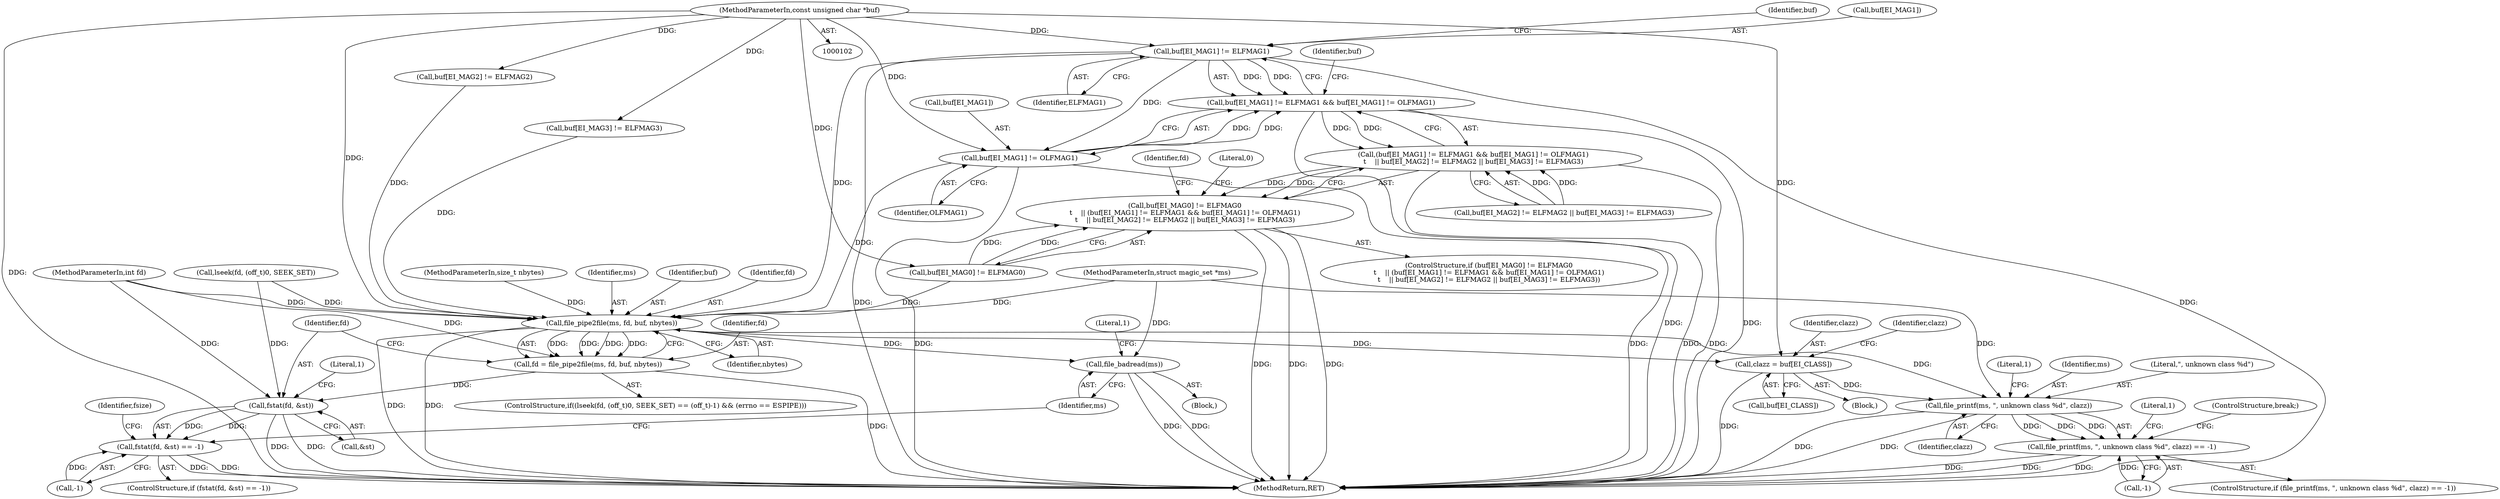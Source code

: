digraph "0_file_b4c01141e5367f247b84dcaf6aefbb4e741842b8_0@array" {
"1000141" [label="(Call,buf[EI_MAG1] != ELFMAG1)"];
"1000105" [label="(MethodParameterIn,const unsigned char *buf)"];
"1000140" [label="(Call,buf[EI_MAG1] != ELFMAG1 && buf[EI_MAG1] != OLFMAG1)"];
"1000139" [label="(Call,(buf[EI_MAG1] != ELFMAG1 && buf[EI_MAG1] != OLFMAG1)\n\t    || buf[EI_MAG2] != ELFMAG2 || buf[EI_MAG3] != ELFMAG3)"];
"1000133" [label="(Call,buf[EI_MAG0] != ELFMAG0\n\t    || (buf[EI_MAG1] != ELFMAG1 && buf[EI_MAG1] != OLFMAG1)\n\t    || buf[EI_MAG2] != ELFMAG2 || buf[EI_MAG3] != ELFMAG3)"];
"1000146" [label="(Call,buf[EI_MAG1] != OLFMAG1)"];
"1000182" [label="(Call,file_pipe2file(ms, fd, buf, nbytes))"];
"1000180" [label="(Call,fd = file_pipe2file(ms, fd, buf, nbytes))"];
"1000189" [label="(Call,fstat(fd, &st))"];
"1000188" [label="(Call,fstat(fd, &st) == -1)"];
"1000196" [label="(Call,file_badread(ms))"];
"1000206" [label="(Call,clazz = buf[EI_CLASS])"];
"1000219" [label="(Call,file_printf(ms, \", unknown class %d\", clazz))"];
"1000218" [label="(Call,file_printf(ms, \", unknown class %d\", clazz) == -1)"];
"1000191" [label="(Call,&st)"];
"1000140" [label="(Call,buf[EI_MAG1] != ELFMAG1 && buf[EI_MAG1] != OLFMAG1)"];
"1000106" [label="(MethodParameterIn,size_t nbytes)"];
"1000197" [label="(Identifier,ms)"];
"1000146" [label="(Call,buf[EI_MAG1] != OLFMAG1)"];
"1000219" [label="(Call,file_printf(ms, \", unknown class %d\", clazz))"];
"1000231" [label="(MethodReturn,RET)"];
"1000139" [label="(Call,(buf[EI_MAG1] != ELFMAG1 && buf[EI_MAG1] != OLFMAG1)\n\t    || buf[EI_MAG2] != ELFMAG2 || buf[EI_MAG3] != ELFMAG3)"];
"1000164" [label="(ControlStructure,if((lseek(fd, (off_t)0, SEEK_SET) == (off_t)-1) && (errno == ESPIPE)))"];
"1000223" [label="(Call,-1)"];
"1000183" [label="(Identifier,ms)"];
"1000195" [label="(Block,)"];
"1000227" [label="(Literal,1)"];
"1000145" [label="(Identifier,ELFMAG1)"];
"1000200" [label="(Literal,1)"];
"1000222" [label="(Identifier,clazz)"];
"1000180" [label="(Call,fd = file_pipe2file(ms, fd, buf, nbytes))"];
"1000194" [label="(Literal,1)"];
"1000152" [label="(Call,buf[EI_MAG2] != ELFMAG2)"];
"1000148" [label="(Identifier,buf)"];
"1000218" [label="(Call,file_printf(ms, \", unknown class %d\", clazz) == -1)"];
"1000206" [label="(Call,clazz = buf[EI_CLASS])"];
"1000187" [label="(ControlStructure,if (fstat(fd, &st) == -1))"];
"1000147" [label="(Call,buf[EI_MAG1])"];
"1000207" [label="(Identifier,clazz)"];
"1000107" [label="(Block,)"];
"1000133" [label="(Call,buf[EI_MAG0] != ELFMAG0\n\t    || (buf[EI_MAG1] != ELFMAG1 && buf[EI_MAG1] != OLFMAG1)\n\t    || buf[EI_MAG2] != ELFMAG2 || buf[EI_MAG3] != ELFMAG3)"];
"1000224" [label="(Literal,1)"];
"1000221" [label="(Literal,\", unknown class %d\")"];
"1000208" [label="(Call,buf[EI_CLASS])"];
"1000154" [label="(Identifier,buf)"];
"1000186" [label="(Identifier,nbytes)"];
"1000151" [label="(Call,buf[EI_MAG2] != ELFMAG2 || buf[EI_MAG3] != ELFMAG3)"];
"1000103" [label="(MethodParameterIn,struct magic_set *ms)"];
"1000181" [label="(Identifier,fd)"];
"1000193" [label="(Call,-1)"];
"1000150" [label="(Identifier,OLFMAG1)"];
"1000190" [label="(Identifier,fd)"];
"1000212" [label="(Identifier,clazz)"];
"1000167" [label="(Call,lseek(fd, (off_t)0, SEEK_SET))"];
"1000202" [label="(Identifier,fsize)"];
"1000217" [label="(ControlStructure,if (file_printf(ms, \", unknown class %d\", clazz) == -1))"];
"1000142" [label="(Call,buf[EI_MAG1])"];
"1000185" [label="(Identifier,buf)"];
"1000188" [label="(Call,fstat(fd, &st) == -1)"];
"1000105" [label="(MethodParameterIn,const unsigned char *buf)"];
"1000104" [label="(MethodParameterIn,int fd)"];
"1000220" [label="(Identifier,ms)"];
"1000134" [label="(Call,buf[EI_MAG0] != ELFMAG0)"];
"1000157" [label="(Call,buf[EI_MAG3] != ELFMAG3)"];
"1000228" [label="(ControlStructure,break;)"];
"1000132" [label="(ControlStructure,if (buf[EI_MAG0] != ELFMAG0\n\t    || (buf[EI_MAG1] != ELFMAG1 && buf[EI_MAG1] != OLFMAG1)\n\t    || buf[EI_MAG2] != ELFMAG2 || buf[EI_MAG3] != ELFMAG3))"];
"1000184" [label="(Identifier,fd)"];
"1000196" [label="(Call,file_badread(ms))"];
"1000189" [label="(Call,fstat(fd, &st))"];
"1000141" [label="(Call,buf[EI_MAG1] != ELFMAG1)"];
"1000168" [label="(Identifier,fd)"];
"1000182" [label="(Call,file_pipe2file(ms, fd, buf, nbytes))"];
"1000163" [label="(Literal,0)"];
"1000141" -> "1000140"  [label="AST: "];
"1000141" -> "1000145"  [label="CFG: "];
"1000142" -> "1000141"  [label="AST: "];
"1000145" -> "1000141"  [label="AST: "];
"1000148" -> "1000141"  [label="CFG: "];
"1000140" -> "1000141"  [label="CFG: "];
"1000141" -> "1000231"  [label="DDG: "];
"1000141" -> "1000231"  [label="DDG: "];
"1000141" -> "1000140"  [label="DDG: "];
"1000141" -> "1000140"  [label="DDG: "];
"1000105" -> "1000141"  [label="DDG: "];
"1000141" -> "1000146"  [label="DDG: "];
"1000141" -> "1000182"  [label="DDG: "];
"1000105" -> "1000102"  [label="AST: "];
"1000105" -> "1000231"  [label="DDG: "];
"1000105" -> "1000134"  [label="DDG: "];
"1000105" -> "1000146"  [label="DDG: "];
"1000105" -> "1000152"  [label="DDG: "];
"1000105" -> "1000157"  [label="DDG: "];
"1000105" -> "1000182"  [label="DDG: "];
"1000105" -> "1000206"  [label="DDG: "];
"1000140" -> "1000139"  [label="AST: "];
"1000140" -> "1000146"  [label="CFG: "];
"1000146" -> "1000140"  [label="AST: "];
"1000154" -> "1000140"  [label="CFG: "];
"1000139" -> "1000140"  [label="CFG: "];
"1000140" -> "1000231"  [label="DDG: "];
"1000140" -> "1000231"  [label="DDG: "];
"1000140" -> "1000139"  [label="DDG: "];
"1000140" -> "1000139"  [label="DDG: "];
"1000146" -> "1000140"  [label="DDG: "];
"1000146" -> "1000140"  [label="DDG: "];
"1000139" -> "1000133"  [label="AST: "];
"1000139" -> "1000151"  [label="CFG: "];
"1000151" -> "1000139"  [label="AST: "];
"1000133" -> "1000139"  [label="CFG: "];
"1000139" -> "1000231"  [label="DDG: "];
"1000139" -> "1000231"  [label="DDG: "];
"1000139" -> "1000133"  [label="DDG: "];
"1000139" -> "1000133"  [label="DDG: "];
"1000151" -> "1000139"  [label="DDG: "];
"1000151" -> "1000139"  [label="DDG: "];
"1000133" -> "1000132"  [label="AST: "];
"1000133" -> "1000134"  [label="CFG: "];
"1000134" -> "1000133"  [label="AST: "];
"1000163" -> "1000133"  [label="CFG: "];
"1000168" -> "1000133"  [label="CFG: "];
"1000133" -> "1000231"  [label="DDG: "];
"1000133" -> "1000231"  [label="DDG: "];
"1000133" -> "1000231"  [label="DDG: "];
"1000134" -> "1000133"  [label="DDG: "];
"1000134" -> "1000133"  [label="DDG: "];
"1000146" -> "1000150"  [label="CFG: "];
"1000147" -> "1000146"  [label="AST: "];
"1000150" -> "1000146"  [label="AST: "];
"1000146" -> "1000231"  [label="DDG: "];
"1000146" -> "1000231"  [label="DDG: "];
"1000146" -> "1000182"  [label="DDG: "];
"1000182" -> "1000180"  [label="AST: "];
"1000182" -> "1000186"  [label="CFG: "];
"1000183" -> "1000182"  [label="AST: "];
"1000184" -> "1000182"  [label="AST: "];
"1000185" -> "1000182"  [label="AST: "];
"1000186" -> "1000182"  [label="AST: "];
"1000180" -> "1000182"  [label="CFG: "];
"1000182" -> "1000231"  [label="DDG: "];
"1000182" -> "1000231"  [label="DDG: "];
"1000182" -> "1000180"  [label="DDG: "];
"1000182" -> "1000180"  [label="DDG: "];
"1000182" -> "1000180"  [label="DDG: "];
"1000182" -> "1000180"  [label="DDG: "];
"1000103" -> "1000182"  [label="DDG: "];
"1000167" -> "1000182"  [label="DDG: "];
"1000104" -> "1000182"  [label="DDG: "];
"1000157" -> "1000182"  [label="DDG: "];
"1000152" -> "1000182"  [label="DDG: "];
"1000134" -> "1000182"  [label="DDG: "];
"1000106" -> "1000182"  [label="DDG: "];
"1000182" -> "1000196"  [label="DDG: "];
"1000182" -> "1000206"  [label="DDG: "];
"1000182" -> "1000219"  [label="DDG: "];
"1000180" -> "1000164"  [label="AST: "];
"1000181" -> "1000180"  [label="AST: "];
"1000190" -> "1000180"  [label="CFG: "];
"1000180" -> "1000231"  [label="DDG: "];
"1000104" -> "1000180"  [label="DDG: "];
"1000180" -> "1000189"  [label="DDG: "];
"1000189" -> "1000188"  [label="AST: "];
"1000189" -> "1000191"  [label="CFG: "];
"1000190" -> "1000189"  [label="AST: "];
"1000191" -> "1000189"  [label="AST: "];
"1000194" -> "1000189"  [label="CFG: "];
"1000189" -> "1000231"  [label="DDG: "];
"1000189" -> "1000231"  [label="DDG: "];
"1000189" -> "1000188"  [label="DDG: "];
"1000189" -> "1000188"  [label="DDG: "];
"1000167" -> "1000189"  [label="DDG: "];
"1000104" -> "1000189"  [label="DDG: "];
"1000188" -> "1000187"  [label="AST: "];
"1000188" -> "1000193"  [label="CFG: "];
"1000193" -> "1000188"  [label="AST: "];
"1000197" -> "1000188"  [label="CFG: "];
"1000202" -> "1000188"  [label="CFG: "];
"1000188" -> "1000231"  [label="DDG: "];
"1000188" -> "1000231"  [label="DDG: "];
"1000193" -> "1000188"  [label="DDG: "];
"1000196" -> "1000195"  [label="AST: "];
"1000196" -> "1000197"  [label="CFG: "];
"1000197" -> "1000196"  [label="AST: "];
"1000200" -> "1000196"  [label="CFG: "];
"1000196" -> "1000231"  [label="DDG: "];
"1000196" -> "1000231"  [label="DDG: "];
"1000103" -> "1000196"  [label="DDG: "];
"1000206" -> "1000107"  [label="AST: "];
"1000206" -> "1000208"  [label="CFG: "];
"1000207" -> "1000206"  [label="AST: "];
"1000208" -> "1000206"  [label="AST: "];
"1000212" -> "1000206"  [label="CFG: "];
"1000206" -> "1000231"  [label="DDG: "];
"1000206" -> "1000219"  [label="DDG: "];
"1000219" -> "1000218"  [label="AST: "];
"1000219" -> "1000222"  [label="CFG: "];
"1000220" -> "1000219"  [label="AST: "];
"1000221" -> "1000219"  [label="AST: "];
"1000222" -> "1000219"  [label="AST: "];
"1000224" -> "1000219"  [label="CFG: "];
"1000219" -> "1000231"  [label="DDG: "];
"1000219" -> "1000231"  [label="DDG: "];
"1000219" -> "1000218"  [label="DDG: "];
"1000219" -> "1000218"  [label="DDG: "];
"1000219" -> "1000218"  [label="DDG: "];
"1000103" -> "1000219"  [label="DDG: "];
"1000218" -> "1000217"  [label="AST: "];
"1000218" -> "1000223"  [label="CFG: "];
"1000223" -> "1000218"  [label="AST: "];
"1000227" -> "1000218"  [label="CFG: "];
"1000228" -> "1000218"  [label="CFG: "];
"1000218" -> "1000231"  [label="DDG: "];
"1000218" -> "1000231"  [label="DDG: "];
"1000218" -> "1000231"  [label="DDG: "];
"1000223" -> "1000218"  [label="DDG: "];
}
